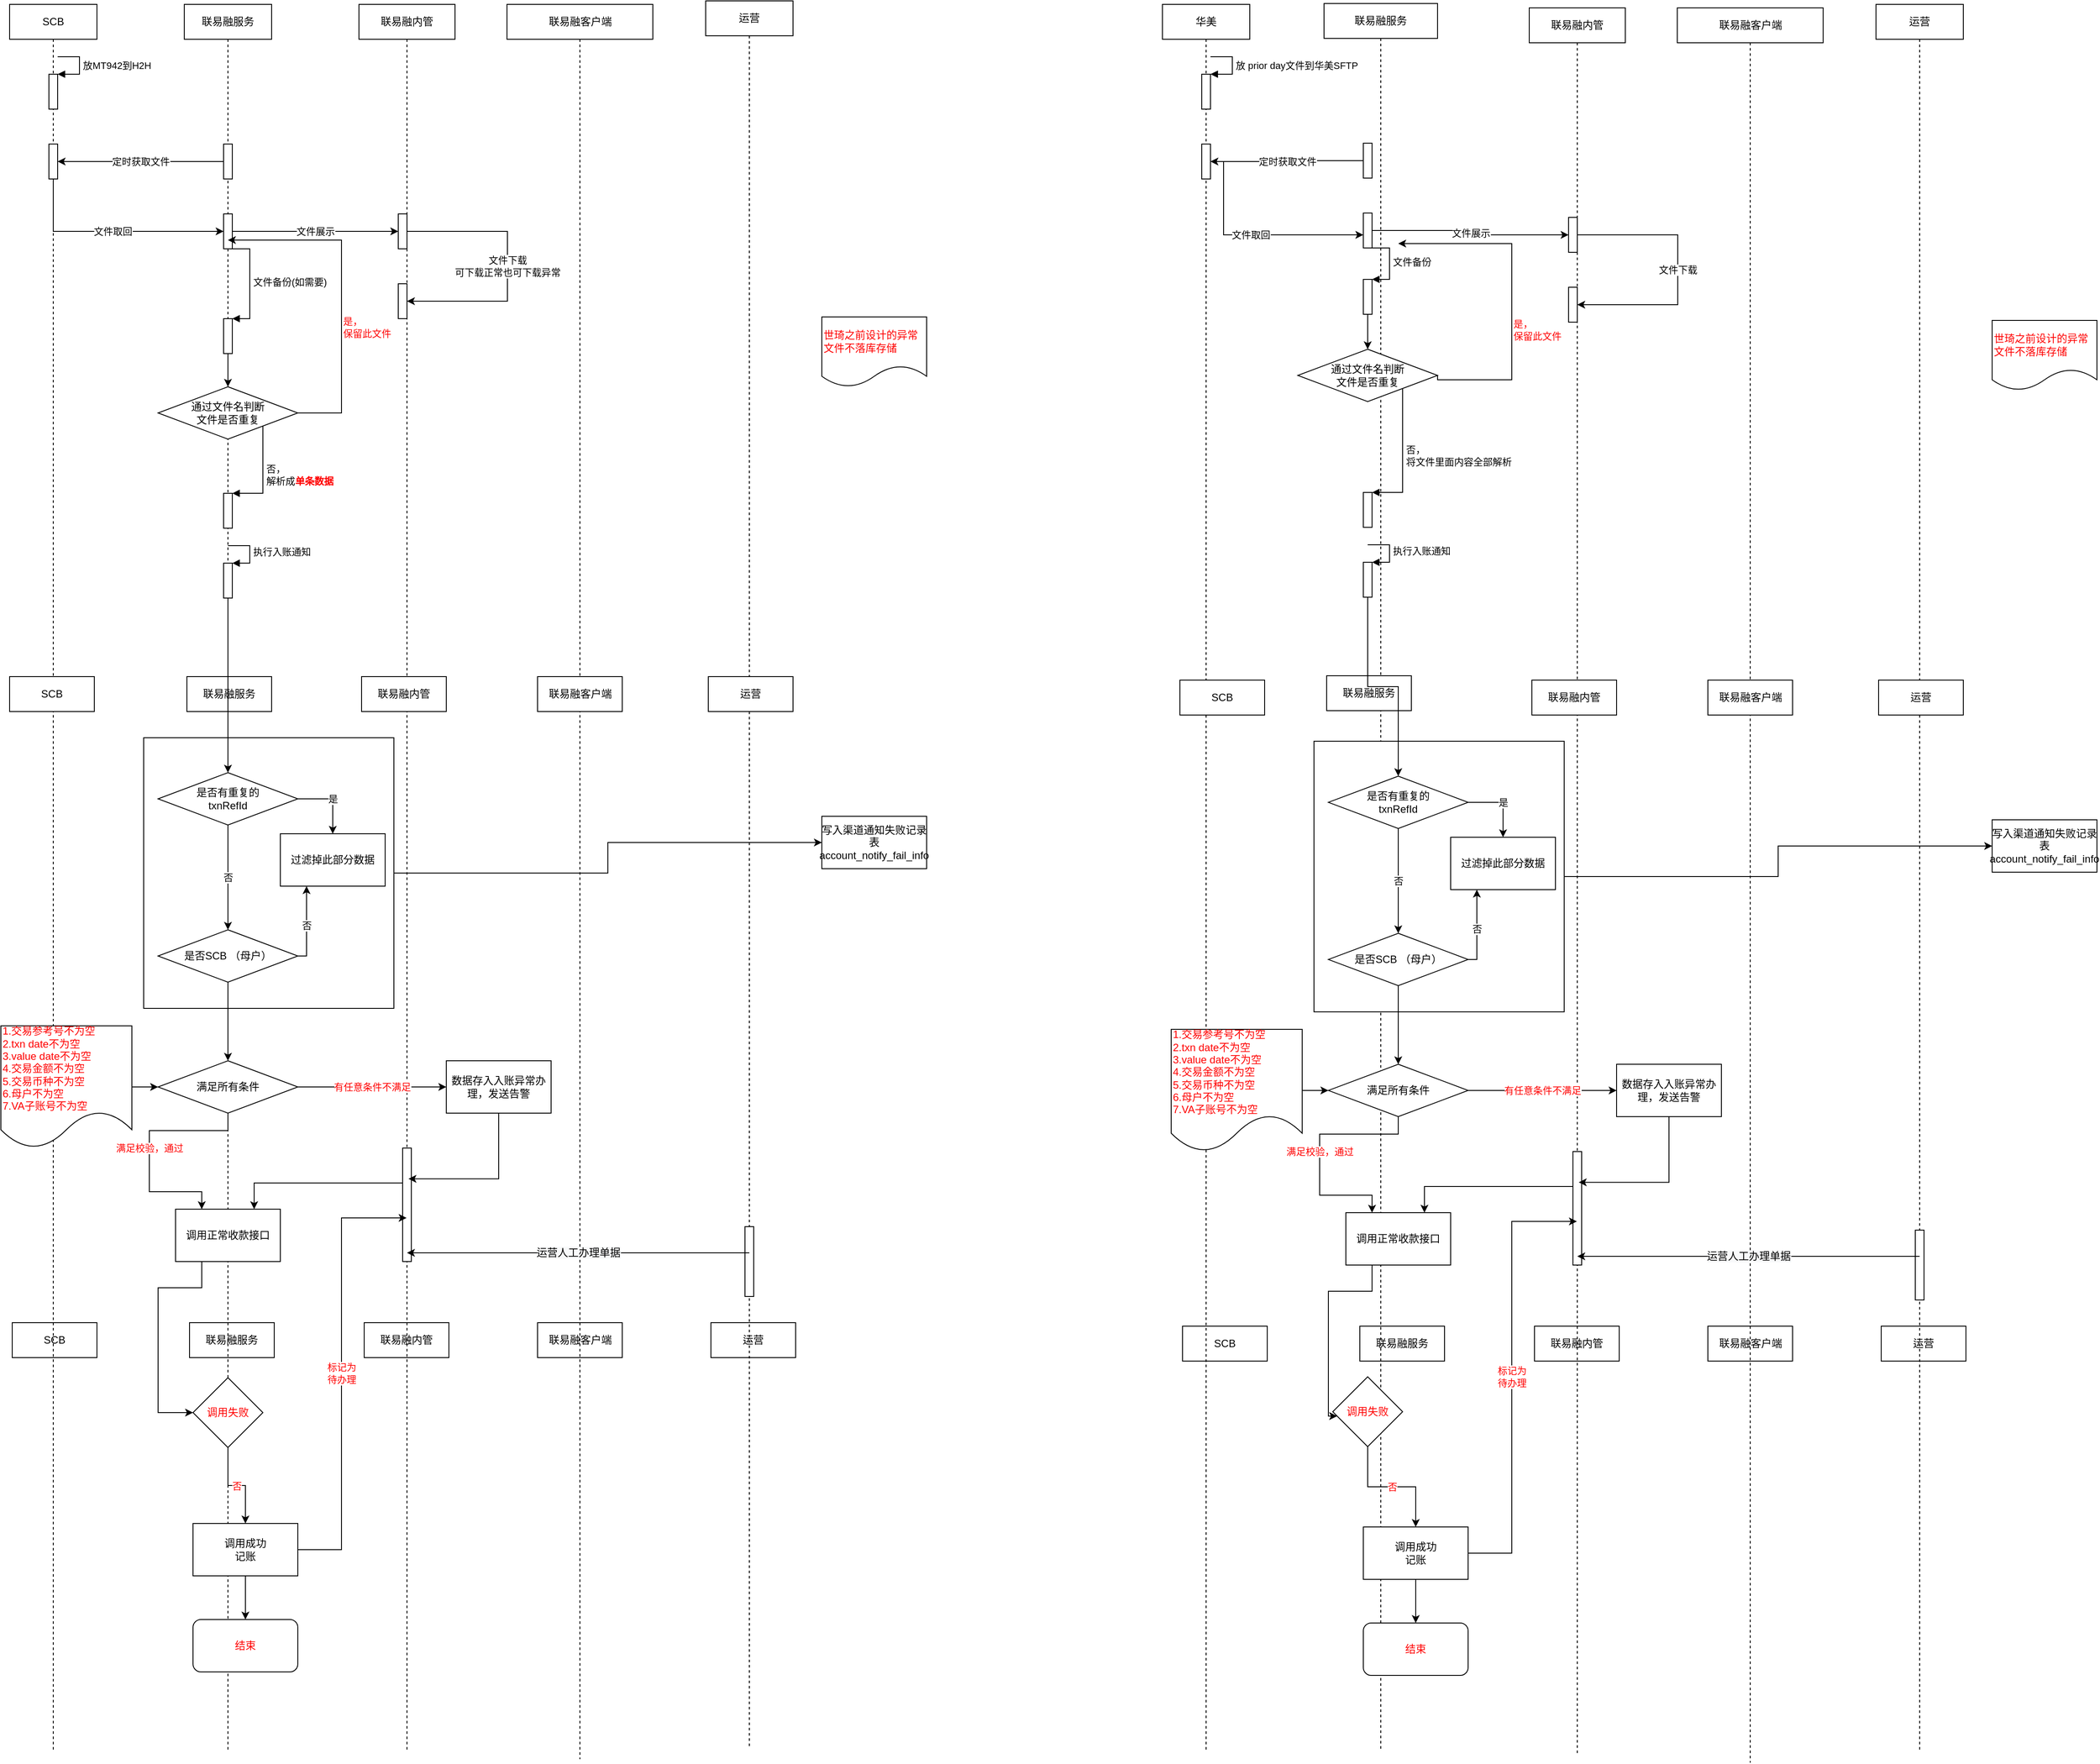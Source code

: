 <mxfile version="21.6.5" type="github">
  <diagram name="第 1 页" id="cnlhaJmNF9WSGoH__1HM">
    <mxGraphModel dx="920" dy="412" grid="1" gridSize="10" guides="1" tooltips="1" connect="1" arrows="1" fold="1" page="1" pageScale="1" pageWidth="827" pageHeight="1169" math="0" shadow="0">
      <root>
        <mxCell id="0" />
        <mxCell id="1" parent="0" />
        <mxCell id="y_fuz6T118yYJJkcoksZ-1" value="联易融服务" style="rounded=0;whiteSpace=wrap;html=1;fontColor=#000000;" parent="1" diagramCategory="general" diagramName="Rectangle" vertex="1">
          <mxGeometry x="236" y="1550" width="97" height="40" as="geometry" />
        </mxCell>
        <mxCell id="y_fuz6T118yYJJkcoksZ-2" value="联易融客户端" style="rounded=0;whiteSpace=wrap;html=1;fontColor=#000000;" parent="1" diagramCategory="general" diagramName="Rectangle" vertex="1">
          <mxGeometry x="634.5" y="1550" width="97" height="40" as="geometry" />
        </mxCell>
        <mxCell id="y_fuz6T118yYJJkcoksZ-3" value="SCB" style="rounded=0;whiteSpace=wrap;html=1;fontColor=#000000;" parent="1" diagramCategory="general" diagramName="Rectangle" vertex="1">
          <mxGeometry x="33" y="1550" width="97" height="40" as="geometry" />
        </mxCell>
        <mxCell id="y_fuz6T118yYJJkcoksZ-4" value="联易融内管" style="rounded=0;whiteSpace=wrap;html=1;fontColor=#000000;" parent="1" diagramCategory="general" diagramName="Rectangle" vertex="1">
          <mxGeometry x="436" y="1550" width="97" height="40" as="geometry" />
        </mxCell>
        <mxCell id="y_fuz6T118yYJJkcoksZ-5" value="运营" style="rounded=0;whiteSpace=wrap;html=1;fontColor=#000000;" parent="1" diagramCategory="general" diagramName="Rectangle" vertex="1">
          <mxGeometry x="833" y="1550" width="97" height="40" as="geometry" />
        </mxCell>
        <mxCell id="y_fuz6T118yYJJkcoksZ-6" value="SCB" style="shape=umlLifeline;perimeter=lifelinePerimeter;whiteSpace=wrap;html=1;container=1;collapsible=0;recursiveResize=0;outlineConnect=0;" parent="1" diagramCategory="uml" diagramName="Lifeline" vertex="1">
          <mxGeometry x="30" y="40" width="100" height="2000" as="geometry" />
        </mxCell>
        <mxCell id="y_fuz6T118yYJJkcoksZ-7" value="" style="html=1;points=[];perimeter=orthogonalPerimeter;" parent="y_fuz6T118yYJJkcoksZ-6" diagramCategory="uml" diagramName="SelfCall" vertex="1">
          <mxGeometry x="45" y="80" width="10" height="40" as="geometry" />
        </mxCell>
        <mxCell id="y_fuz6T118yYJJkcoksZ-8" value="放MT942到H2H" style="edgeStyle=orthogonalEdgeStyle;html=1;align=left;spacingLeft=2;endArrow=block;rounded=0;entryX=1;entryY=0;" parent="y_fuz6T118yYJJkcoksZ-6" target="y_fuz6T118yYJJkcoksZ-7" edge="1">
          <mxGeometry relative="1" as="geometry">
            <mxPoint x="55" y="60" as="sourcePoint" />
            <Array as="points">
              <mxPoint x="80" y="60" />
            </Array>
          </mxGeometry>
        </mxCell>
        <mxCell id="y_fuz6T118yYJJkcoksZ-9" value="" style="html=1;points=[];perimeter=orthogonalPerimeter;" parent="y_fuz6T118yYJJkcoksZ-6" diagramCategory="uml" diagramName="Activation" vertex="1">
          <mxGeometry x="45" y="160" width="10" height="40" as="geometry" />
        </mxCell>
        <mxCell id="y_fuz6T118yYJJkcoksZ-10" value="联易融服务" style="shape=umlLifeline;perimeter=lifelinePerimeter;whiteSpace=wrap;html=1;container=1;collapsible=0;recursiveResize=0;outlineConnect=0;" parent="1" diagramCategory="uml" diagramName="Lifeline" vertex="1">
          <mxGeometry x="230" y="40" width="100" height="2000" as="geometry" />
        </mxCell>
        <mxCell id="y_fuz6T118yYJJkcoksZ-11" value="" style="html=1;points=[];perimeter=orthogonalPerimeter;" parent="y_fuz6T118yYJJkcoksZ-10" diagramCategory="uml" diagramName="Activation" vertex="1">
          <mxGeometry x="45" y="160" width="10" height="40" as="geometry" />
        </mxCell>
        <mxCell id="y_fuz6T118yYJJkcoksZ-12" value="" style="html=1;points=[];perimeter=orthogonalPerimeter;" parent="y_fuz6T118yYJJkcoksZ-10" diagramCategory="uml" diagramName="Activation" vertex="1">
          <mxGeometry x="45" y="240" width="10" height="40" as="geometry" />
        </mxCell>
        <mxCell id="y_fuz6T118yYJJkcoksZ-13" value="" style="html=1;points=[];perimeter=orthogonalPerimeter;" parent="y_fuz6T118yYJJkcoksZ-10" diagramCategory="uml" diagramName="SelfCall" vertex="1">
          <mxGeometry x="45" y="360" width="10" height="40" as="geometry" />
        </mxCell>
        <mxCell id="y_fuz6T118yYJJkcoksZ-14" value="文件备份(如需要)" style="edgeStyle=orthogonalEdgeStyle;html=1;align=left;spacingLeft=2;endArrow=block;rounded=0;entryX=1;entryY=0;" parent="y_fuz6T118yYJJkcoksZ-10" target="y_fuz6T118yYJJkcoksZ-13" edge="1">
          <mxGeometry relative="1" as="geometry">
            <mxPoint x="50" y="280" as="sourcePoint" />
            <Array as="points">
              <mxPoint x="75" y="280" />
              <mxPoint x="75" y="360" />
            </Array>
          </mxGeometry>
        </mxCell>
        <mxCell id="y_fuz6T118yYJJkcoksZ-15" value="" style="html=1;points=[];perimeter=orthogonalPerimeter;" parent="y_fuz6T118yYJJkcoksZ-10" diagramCategory="uml" diagramName="SelfCall" vertex="1">
          <mxGeometry x="45" y="560.03" width="10" height="40" as="geometry" />
        </mxCell>
        <mxCell id="y_fuz6T118yYJJkcoksZ-16" value="" style="html=1;points=[];perimeter=orthogonalPerimeter;" parent="y_fuz6T118yYJJkcoksZ-10" diagramCategory="uml" diagramName="SelfCall" vertex="1">
          <mxGeometry x="45" y="640.03" width="10" height="40" as="geometry" />
        </mxCell>
        <mxCell id="y_fuz6T118yYJJkcoksZ-17" value="执行入账通知" style="edgeStyle=orthogonalEdgeStyle;html=1;align=left;spacingLeft=2;endArrow=block;rounded=0;entryX=1;entryY=0;" parent="y_fuz6T118yYJJkcoksZ-10" target="y_fuz6T118yYJJkcoksZ-16" edge="1">
          <mxGeometry relative="1" as="geometry">
            <mxPoint x="50" y="620.03" as="sourcePoint" />
            <Array as="points">
              <mxPoint x="75" y="620.03" />
            </Array>
          </mxGeometry>
        </mxCell>
        <mxCell id="y_fuz6T118yYJJkcoksZ-18" value="联易融服务" style="rounded=0;whiteSpace=wrap;html=1;fontColor=#000000;" parent="y_fuz6T118yYJJkcoksZ-10" diagramCategory="general" diagramName="Rectangle" vertex="1">
          <mxGeometry x="3" y="770" width="97" height="40" as="geometry" />
        </mxCell>
        <mxCell id="y_fuz6T118yYJJkcoksZ-19" value="调用失败" style="rhombus;whiteSpace=wrap;html=1;fontColor=#FF0000;" parent="y_fuz6T118yYJJkcoksZ-10" diagramCategory="general" diagramName="Diamond" vertex="1">
          <mxGeometry x="10" y="1573" width="80" height="80" as="geometry" />
        </mxCell>
        <mxCell id="y_fuz6T118yYJJkcoksZ-20" value="联易融内管" style="shape=umlLifeline;perimeter=lifelinePerimeter;whiteSpace=wrap;html=1;container=1;collapsible=0;recursiveResize=0;outlineConnect=0;" parent="1" diagramCategory="uml" diagramName="Lifeline" vertex="1">
          <mxGeometry x="430" y="40" width="110" height="2000" as="geometry" />
        </mxCell>
        <mxCell id="y_fuz6T118yYJJkcoksZ-21" value="" style="html=1;points=[];perimeter=orthogonalPerimeter;" parent="y_fuz6T118yYJJkcoksZ-20" diagramCategory="uml" diagramName="Activation" vertex="1">
          <mxGeometry x="45" y="240" width="10" height="40" as="geometry" />
        </mxCell>
        <mxCell id="y_fuz6T118yYJJkcoksZ-22" value="" style="html=1;points=[];perimeter=orthogonalPerimeter;" parent="y_fuz6T118yYJJkcoksZ-20" diagramCategory="uml" diagramName="Activation" vertex="1">
          <mxGeometry x="45" y="320" width="10" height="40" as="geometry" />
        </mxCell>
        <mxCell id="y_fuz6T118yYJJkcoksZ-23" value="" style="html=1;points=[];perimeter=orthogonalPerimeter;" parent="y_fuz6T118yYJJkcoksZ-20" diagramCategory="uml" diagramName="Activation" vertex="1">
          <mxGeometry x="50" y="1310" width="10" height="130" as="geometry" />
        </mxCell>
        <mxCell id="y_fuz6T118yYJJkcoksZ-24" value="联易融客户端" style="shape=umlLifeline;perimeter=lifelinePerimeter;whiteSpace=wrap;html=1;container=1;collapsible=0;recursiveResize=0;outlineConnect=0;" parent="1" diagramCategory="uml" diagramName="Lifeline" vertex="1">
          <mxGeometry x="599.5" y="40" width="167" height="2010" as="geometry" />
        </mxCell>
        <mxCell id="y_fuz6T118yYJJkcoksZ-25" value="联易融客户端" style="rounded=0;whiteSpace=wrap;html=1;fontColor=#000000;" parent="y_fuz6T118yYJJkcoksZ-24" diagramCategory="general" diagramName="Rectangle" vertex="1">
          <mxGeometry x="35" y="770" width="97" height="40" as="geometry" />
        </mxCell>
        <mxCell id="y_fuz6T118yYJJkcoksZ-26" value="运营" style="shape=umlLifeline;perimeter=lifelinePerimeter;whiteSpace=wrap;html=1;container=1;collapsible=0;recursiveResize=0;outlineConnect=0;" parent="1" diagramCategory="uml" diagramName="Lifeline" vertex="1">
          <mxGeometry x="827" y="36" width="100" height="2000" as="geometry" />
        </mxCell>
        <mxCell id="y_fuz6T118yYJJkcoksZ-27" value="" style="html=1;points=[];perimeter=orthogonalPerimeter;fontColor=#FF0000;" parent="y_fuz6T118yYJJkcoksZ-26" diagramCategory="uml" diagramName="Activation" vertex="1">
          <mxGeometry x="45" y="1404" width="10" height="80" as="geometry" />
        </mxCell>
        <mxCell id="y_fuz6T118yYJJkcoksZ-28" value="定时获取文件" style="edgeStyle=orthogonalEdgeStyle;rounded=0;orthogonalLoop=1;jettySize=auto;html=1;" parent="1" source="y_fuz6T118yYJJkcoksZ-11" target="y_fuz6T118yYJJkcoksZ-9" edge="1">
          <mxGeometry relative="1" as="geometry" />
        </mxCell>
        <mxCell id="y_fuz6T118yYJJkcoksZ-29" value="文件取回" style="edgeStyle=orthogonalEdgeStyle;rounded=0;orthogonalLoop=1;jettySize=auto;html=1;" parent="1" source="y_fuz6T118yYJJkcoksZ-9" target="y_fuz6T118yYJJkcoksZ-12" edge="1">
          <mxGeometry relative="1" as="geometry">
            <Array as="points">
              <mxPoint x="80" y="300" />
            </Array>
          </mxGeometry>
        </mxCell>
        <mxCell id="y_fuz6T118yYJJkcoksZ-30" value="文件展示" style="edgeStyle=orthogonalEdgeStyle;rounded=0;orthogonalLoop=1;jettySize=auto;html=1;" parent="1" source="y_fuz6T118yYJJkcoksZ-12" target="y_fuz6T118yYJJkcoksZ-21" edge="1">
          <mxGeometry relative="1" as="geometry" />
        </mxCell>
        <mxCell id="y_fuz6T118yYJJkcoksZ-31" value="文件下载&lt;br /&gt;可下载正常也可下载异常" style="edgeStyle=orthogonalEdgeStyle;rounded=0;orthogonalLoop=1;jettySize=auto;html=1;" parent="1" source="y_fuz6T118yYJJkcoksZ-20" target="y_fuz6T118yYJJkcoksZ-20" edge="1">
          <mxGeometry relative="1" as="geometry">
            <Array as="points">
              <mxPoint x="600" y="300" />
              <mxPoint x="600" y="380" />
            </Array>
          </mxGeometry>
        </mxCell>
        <mxCell id="y_fuz6T118yYJJkcoksZ-32" value="是，&lt;br&gt;保留此文件" style="edgeStyle=orthogonalEdgeStyle;rounded=0;orthogonalLoop=1;jettySize=auto;html=1;exitX=1;exitY=0.5;exitDx=0;exitDy=0;align=left;fontColor=#FF0000;" parent="1" source="y_fuz6T118yYJJkcoksZ-33" edge="1">
          <mxGeometry x="-0.217" relative="1" as="geometry">
            <mxPoint x="280" y="310" as="targetPoint" />
            <Array as="points">
              <mxPoint x="410" y="508" />
              <mxPoint x="410" y="310" />
            </Array>
            <mxPoint as="offset" />
          </mxGeometry>
        </mxCell>
        <mxCell id="y_fuz6T118yYJJkcoksZ-33" value="通过文件名判断&lt;br /&gt;文件是否重复" style="rhombus;whiteSpace=wrap;html=1;" parent="1" diagramCategory="general" diagramName="Diamond" vertex="1">
          <mxGeometry x="200" y="478" width="160" height="60" as="geometry" />
        </mxCell>
        <mxCell id="y_fuz6T118yYJJkcoksZ-34" value="" style="edgeStyle=orthogonalEdgeStyle;rounded=0;orthogonalLoop=1;jettySize=auto;html=1;" parent="1" source="y_fuz6T118yYJJkcoksZ-13" target="y_fuz6T118yYJJkcoksZ-33" edge="1">
          <mxGeometry relative="1" as="geometry" />
        </mxCell>
        <mxCell id="y_fuz6T118yYJJkcoksZ-35" value="否，&lt;br /&gt;解析成&lt;b&gt;&lt;font color=&quot;#ff0000&quot;&gt;单条数据&lt;/font&gt;&lt;/b&gt;" style="edgeStyle=orthogonalEdgeStyle;html=1;align=left;spacingLeft=2;endArrow=block;rounded=0;entryX=1;entryY=0;exitX=1;exitY=1;exitDx=0;exitDy=0;" parent="1" source="y_fuz6T118yYJJkcoksZ-33" target="y_fuz6T118yYJJkcoksZ-15" edge="1">
          <mxGeometry relative="1" as="geometry">
            <mxPoint x="280" y="580.03" as="sourcePoint" />
            <Array as="points">
              <mxPoint x="320" y="600" />
            </Array>
          </mxGeometry>
        </mxCell>
        <mxCell id="y_fuz6T118yYJJkcoksZ-36" value="SCB" style="rounded=0;whiteSpace=wrap;html=1;fontColor=#000000;" parent="1" diagramCategory="general" diagramName="Rectangle" vertex="1">
          <mxGeometry x="30" y="810" width="97" height="40" as="geometry" />
        </mxCell>
        <mxCell id="y_fuz6T118yYJJkcoksZ-37" value="联易融内管" style="rounded=0;whiteSpace=wrap;html=1;fontColor=#000000;" parent="1" diagramCategory="general" diagramName="Rectangle" vertex="1">
          <mxGeometry x="433" y="810" width="97" height="40" as="geometry" />
        </mxCell>
        <mxCell id="y_fuz6T118yYJJkcoksZ-38" value="运营" style="rounded=0;whiteSpace=wrap;html=1;fontColor=#000000;" parent="1" diagramCategory="general" diagramName="Rectangle" vertex="1">
          <mxGeometry x="830" y="810" width="97" height="40" as="geometry" />
        </mxCell>
        <mxCell id="y_fuz6T118yYJJkcoksZ-39" value="世琦之前设计的异常文件不落库存储" style="shape=document;whiteSpace=wrap;html=1;boundedLbl=1;fontColor=#FF0000;align=left;" parent="1" diagramCategory="general" diagramName="Document" vertex="1">
          <mxGeometry x="960" y="398" width="120" height="80" as="geometry" />
        </mxCell>
        <mxCell id="y_fuz6T118yYJJkcoksZ-40" style="edgeStyle=orthogonalEdgeStyle;rounded=0;orthogonalLoop=1;jettySize=auto;html=1;exitX=1;exitY=0.5;exitDx=0;exitDy=0;entryX=0;entryY=0.5;entryDx=0;entryDy=0;" parent="1" source="y_fuz6T118yYJJkcoksZ-41" target="y_fuz6T118yYJJkcoksZ-50" edge="1">
          <mxGeometry relative="1" as="geometry" />
        </mxCell>
        <mxCell id="y_fuz6T118yYJJkcoksZ-41" value="" style="rounded=0;whiteSpace=wrap;html=1;" parent="1" diagramCategory="general" diagramName="Rectangle" vertex="1">
          <mxGeometry x="183.5" y="880" width="286.5" height="310" as="geometry" />
        </mxCell>
        <mxCell id="y_fuz6T118yYJJkcoksZ-42" value="是" style="edgeStyle=orthogonalEdgeStyle;rounded=0;orthogonalLoop=1;jettySize=auto;html=1;exitX=1;exitY=0.5;exitDx=0;exitDy=0;" parent="1" source="y_fuz6T118yYJJkcoksZ-44" target="y_fuz6T118yYJJkcoksZ-45" edge="1">
          <mxGeometry relative="1" as="geometry">
            <mxPoint x="395" y="1040" as="targetPoint" />
          </mxGeometry>
        </mxCell>
        <mxCell id="y_fuz6T118yYJJkcoksZ-43" value="否" style="edgeStyle=orthogonalEdgeStyle;rounded=0;orthogonalLoop=1;jettySize=auto;html=1;exitX=0.5;exitY=1;exitDx=0;exitDy=0;" parent="1" source="y_fuz6T118yYJJkcoksZ-44" target="y_fuz6T118yYJJkcoksZ-49" edge="1">
          <mxGeometry relative="1" as="geometry" />
        </mxCell>
        <mxCell id="y_fuz6T118yYJJkcoksZ-44" value="是否有重复的&lt;br /&gt;txnRefId" style="rhombus;whiteSpace=wrap;html=1;" parent="1" diagramCategory="general" diagramName="Diamond" vertex="1">
          <mxGeometry x="200" y="920" width="160" height="60" as="geometry" />
        </mxCell>
        <mxCell id="y_fuz6T118yYJJkcoksZ-45" value="过滤掉此部分数据" style="rounded=0;whiteSpace=wrap;html=1;" parent="1" diagramCategory="general" diagramName="Rectangle" vertex="1">
          <mxGeometry x="340" y="990" width="120" height="60" as="geometry" />
        </mxCell>
        <mxCell id="y_fuz6T118yYJJkcoksZ-46" value="" style="edgeStyle=orthogonalEdgeStyle;rounded=0;orthogonalLoop=1;jettySize=auto;html=1;" parent="1" source="y_fuz6T118yYJJkcoksZ-16" target="y_fuz6T118yYJJkcoksZ-44" edge="1">
          <mxGeometry relative="1" as="geometry">
            <mxPoint x="280" y="800.03" as="targetPoint" />
          </mxGeometry>
        </mxCell>
        <mxCell id="y_fuz6T118yYJJkcoksZ-47" value="否" style="edgeStyle=orthogonalEdgeStyle;rounded=0;orthogonalLoop=1;jettySize=auto;html=1;exitX=1;exitY=0.5;exitDx=0;exitDy=0;entryX=0.25;entryY=1;entryDx=0;entryDy=0;" parent="1" source="y_fuz6T118yYJJkcoksZ-49" target="y_fuz6T118yYJJkcoksZ-45" edge="1">
          <mxGeometry relative="1" as="geometry">
            <Array as="points">
              <mxPoint x="370" y="1130" />
            </Array>
          </mxGeometry>
        </mxCell>
        <mxCell id="y_fuz6T118yYJJkcoksZ-48" style="edgeStyle=orthogonalEdgeStyle;rounded=0;orthogonalLoop=1;jettySize=auto;html=1;exitX=0.5;exitY=1;exitDx=0;exitDy=0;entryX=0.5;entryY=0;entryDx=0;entryDy=0;" parent="1" source="y_fuz6T118yYJJkcoksZ-49" target="y_fuz6T118yYJJkcoksZ-53" edge="1">
          <mxGeometry relative="1" as="geometry" />
        </mxCell>
        <mxCell id="y_fuz6T118yYJJkcoksZ-49" value="是否SCB （母户）" style="rhombus;whiteSpace=wrap;html=1;" parent="1" diagramCategory="general" diagramName="Diamond" vertex="1">
          <mxGeometry x="200" y="1100" width="160" height="60" as="geometry" />
        </mxCell>
        <mxCell id="y_fuz6T118yYJJkcoksZ-50" value="&lt;span style&gt;写入渠道通知失败记录表account_notify_fail_info&lt;/span&gt;" style="rounded=0;whiteSpace=wrap;html=1;" parent="1" diagramCategory="general" diagramName="Rectangle" vertex="1">
          <mxGeometry x="960" y="970" width="120" height="60" as="geometry" />
        </mxCell>
        <mxCell id="y_fuz6T118yYJJkcoksZ-51" value="满足校验，通过" style="edgeStyle=orthogonalEdgeStyle;rounded=0;orthogonalLoop=1;jettySize=auto;html=1;exitX=0.5;exitY=1;exitDx=0;exitDy=0;entryX=0.25;entryY=0;entryDx=0;entryDy=0;fontColor=#FF0000;" parent="1" source="y_fuz6T118yYJJkcoksZ-53" target="y_fuz6T118yYJJkcoksZ-59" edge="1">
          <mxGeometry relative="1" as="geometry">
            <Array as="points">
              <mxPoint x="280" y="1330" />
              <mxPoint x="190" y="1330" />
              <mxPoint x="190" y="1400" />
              <mxPoint x="250" y="1400" />
            </Array>
          </mxGeometry>
        </mxCell>
        <mxCell id="y_fuz6T118yYJJkcoksZ-52" value="有任意条件不满足" style="edgeStyle=orthogonalEdgeStyle;rounded=0;orthogonalLoop=1;jettySize=auto;html=1;exitX=1;exitY=0.5;exitDx=0;exitDy=0;entryX=0;entryY=0.5;entryDx=0;entryDy=0;fontColor=#FF0000;" parent="1" source="y_fuz6T118yYJJkcoksZ-53" target="y_fuz6T118yYJJkcoksZ-57" edge="1">
          <mxGeometry relative="1" as="geometry">
            <Array as="points">
              <mxPoint x="520" y="1280" />
              <mxPoint x="520" y="1280" />
            </Array>
          </mxGeometry>
        </mxCell>
        <mxCell id="y_fuz6T118yYJJkcoksZ-53" value="满足所有条件" style="rhombus;whiteSpace=wrap;html=1;" parent="1" diagramCategory="general" diagramName="Diamond" vertex="1">
          <mxGeometry x="200" y="1250" width="160" height="60" as="geometry" />
        </mxCell>
        <mxCell id="y_fuz6T118yYJJkcoksZ-54" value="" style="edgeStyle=orthogonalEdgeStyle;rounded=0;orthogonalLoop=1;jettySize=auto;html=1;" parent="1" source="y_fuz6T118yYJJkcoksZ-55" target="y_fuz6T118yYJJkcoksZ-53" edge="1">
          <mxGeometry relative="1" as="geometry" />
        </mxCell>
        <mxCell id="y_fuz6T118yYJJkcoksZ-55" value="1.交易参考号不为空&lt;br /&gt;2.txn date不为空&lt;br /&gt;3.value date不为空&lt;br /&gt;4.&lt;span style&gt;交易金额不为空&lt;br /&gt;&lt;/span&gt;5.交易币种不为空&lt;br /&gt;6.母户不为空&lt;br /&gt;7.VA子账号不为空" style="shape=document;whiteSpace=wrap;html=1;boundedLbl=1;fontColor=#FF0000;align=left;" parent="1" diagramCategory="general" diagramName="Document" vertex="1">
          <mxGeometry x="20" y="1210" width="150" height="140" as="geometry" />
        </mxCell>
        <mxCell id="y_fuz6T118yYJJkcoksZ-56" style="edgeStyle=orthogonalEdgeStyle;rounded=0;orthogonalLoop=1;jettySize=auto;html=1;exitX=0.5;exitY=1;exitDx=0;exitDy=0;fontColor=#FF0000;entryX=0.671;entryY=0.271;entryDx=0;entryDy=0;entryPerimeter=0;" parent="1" source="y_fuz6T118yYJJkcoksZ-57" target="y_fuz6T118yYJJkcoksZ-23" edge="1">
          <mxGeometry relative="1" as="geometry">
            <Array as="points">
              <mxPoint x="590" y="1385" />
            </Array>
          </mxGeometry>
        </mxCell>
        <mxCell id="y_fuz6T118yYJJkcoksZ-57" value="数据存入入账异常办理，发送告警" style="rounded=0;whiteSpace=wrap;html=1;" parent="1" diagramCategory="general" diagramName="Rectangle" vertex="1">
          <mxGeometry x="530" y="1250" width="120" height="60" as="geometry" />
        </mxCell>
        <mxCell id="y_fuz6T118yYJJkcoksZ-58" style="edgeStyle=orthogonalEdgeStyle;rounded=0;orthogonalLoop=1;jettySize=auto;html=1;exitX=0.25;exitY=1;exitDx=0;exitDy=0;fontColor=#FF0000;" parent="1" source="y_fuz6T118yYJJkcoksZ-59" target="y_fuz6T118yYJJkcoksZ-19" edge="1">
          <mxGeometry relative="1" as="geometry">
            <mxPoint x="280" y="1573.0" as="sourcePoint" />
            <Array as="points">
              <mxPoint x="250" y="1510" />
              <mxPoint x="200" y="1510" />
              <mxPoint x="200" y="1653" />
            </Array>
          </mxGeometry>
        </mxCell>
        <mxCell id="y_fuz6T118yYJJkcoksZ-59" value="调用正常收款接口" style="rounded=0;whiteSpace=wrap;html=1;" parent="1" diagramCategory="general" diagramName="Rectangle" vertex="1">
          <mxGeometry x="220" y="1420" width="120" height="60" as="geometry" />
        </mxCell>
        <mxCell id="y_fuz6T118yYJJkcoksZ-60" value="结束" style="rounded=1;whiteSpace=wrap;html=1;fontColor=#FF0000;" parent="1" diagramCategory="general" diagramName="RoundedRectangle" vertex="1">
          <mxGeometry x="240" y="1890" width="120" height="60" as="geometry" />
        </mxCell>
        <mxCell id="y_fuz6T118yYJJkcoksZ-61" style="edgeStyle=orthogonalEdgeStyle;rounded=0;orthogonalLoop=1;jettySize=auto;html=1;exitX=0.5;exitY=1;exitDx=0;exitDy=0;entryX=0.5;entryY=0;entryDx=0;entryDy=0;fontColor=#FF0000;" parent="1" source="y_fuz6T118yYJJkcoksZ-62" target="y_fuz6T118yYJJkcoksZ-60" edge="1">
          <mxGeometry relative="1" as="geometry" />
        </mxCell>
        <mxCell id="y_fuz6T118yYJJkcoksZ-62" value="调用成功&lt;br /&gt;记账" style="rounded=0;whiteSpace=wrap;html=1;" parent="1" diagramCategory="general" diagramName="Rectangle" vertex="1">
          <mxGeometry x="240" y="1780" width="120" height="60" as="geometry" />
        </mxCell>
        <mxCell id="y_fuz6T118yYJJkcoksZ-63" value="否" style="edgeStyle=orthogonalEdgeStyle;rounded=0;orthogonalLoop=1;jettySize=auto;html=1;fontColor=#FF0000;" parent="1" source="y_fuz6T118yYJJkcoksZ-19" target="y_fuz6T118yYJJkcoksZ-62" edge="1">
          <mxGeometry relative="1" as="geometry" />
        </mxCell>
        <mxCell id="y_fuz6T118yYJJkcoksZ-64" value="&lt;span style=&quot;color: rgb(0, 0, 0); font-family: Helvetica; font-size: 12px; font-style: normal; font-variant-ligatures: no-common-ligatures; font-variant-caps: normal; font-weight: 400; letter-spacing: normal; orphans: 2; text-align: center; text-indent: 0px; text-transform: none; widows: 2; word-spacing: 0px; -webkit-text-stroke-width: 0px; background-color: rgb(248, 249, 250); text-decoration-thickness: initial; text-decoration-style: initial; text-decoration-color: initial; float: none; display: inline !important;&quot;&gt;运营人工办理单据&lt;/span&gt;" style="edgeStyle=orthogonalEdgeStyle;rounded=0;orthogonalLoop=1;jettySize=auto;html=1;fontColor=#FF0000;" parent="1" target="y_fuz6T118yYJJkcoksZ-20" edge="1">
          <mxGeometry relative="1" as="geometry">
            <mxPoint x="792" y="1400" as="targetPoint" />
            <Array as="points">
              <mxPoint x="877" y="1470" />
            </Array>
            <mxPoint x="877" y="1470" as="sourcePoint" />
          </mxGeometry>
        </mxCell>
        <mxCell id="y_fuz6T118yYJJkcoksZ-65" value="" style="edgeStyle=orthogonalEdgeStyle;rounded=0;orthogonalLoop=1;jettySize=auto;html=1;fontColor=#FF0000;entryX=0.75;entryY=0;entryDx=0;entryDy=0;" parent="1" source="y_fuz6T118yYJJkcoksZ-23" target="y_fuz6T118yYJJkcoksZ-59" edge="1">
          <mxGeometry relative="1" as="geometry">
            <Array as="points">
              <mxPoint x="310" y="1390" />
            </Array>
          </mxGeometry>
        </mxCell>
        <mxCell id="y_fuz6T118yYJJkcoksZ-66" value="标记为&lt;br /&gt;待办理" style="edgeStyle=orthogonalEdgeStyle;rounded=0;orthogonalLoop=1;jettySize=auto;html=1;exitX=1;exitY=0.5;exitDx=0;exitDy=0;fontColor=#FF0000;" parent="1" source="y_fuz6T118yYJJkcoksZ-62" target="y_fuz6T118yYJJkcoksZ-20" edge="1">
          <mxGeometry relative="1" as="geometry">
            <mxPoint x="320" y="1800" as="sourcePoint" />
            <mxPoint x="422.55" y="1490" as="targetPoint" />
            <Array as="points">
              <mxPoint x="410" y="1810" />
              <mxPoint x="410" y="1430" />
            </Array>
          </mxGeometry>
        </mxCell>
        <mxCell id="y_fuz6T118yYJJkcoksZ-67" value="联易融服务" style="rounded=0;whiteSpace=wrap;html=1;fontColor=#000000;" parent="1" diagramCategory="general" diagramName="Rectangle" vertex="1">
          <mxGeometry x="1576" y="1554" width="97" height="40" as="geometry" />
        </mxCell>
        <mxCell id="y_fuz6T118yYJJkcoksZ-68" value="联易融客户端" style="rounded=0;whiteSpace=wrap;html=1;fontColor=#000000;" parent="1" diagramCategory="general" diagramName="Rectangle" vertex="1">
          <mxGeometry x="1974.5" y="1554" width="97" height="40" as="geometry" />
        </mxCell>
        <mxCell id="y_fuz6T118yYJJkcoksZ-69" value="SCB" style="rounded=0;whiteSpace=wrap;html=1;fontColor=#000000;" parent="1" diagramCategory="general" diagramName="Rectangle" vertex="1">
          <mxGeometry x="1373" y="1554" width="97" height="40" as="geometry" />
        </mxCell>
        <mxCell id="y_fuz6T118yYJJkcoksZ-70" value="联易融内管" style="rounded=0;whiteSpace=wrap;html=1;fontColor=#000000;" parent="1" diagramCategory="general" diagramName="Rectangle" vertex="1">
          <mxGeometry x="1776" y="1554" width="97" height="40" as="geometry" />
        </mxCell>
        <mxCell id="y_fuz6T118yYJJkcoksZ-71" value="运营" style="rounded=0;whiteSpace=wrap;html=1;fontColor=#000000;" parent="1" diagramCategory="general" diagramName="Rectangle" vertex="1">
          <mxGeometry x="2173" y="1554" width="97" height="40" as="geometry" />
        </mxCell>
        <mxCell id="y_fuz6T118yYJJkcoksZ-72" value="华美" style="shape=umlLifeline;perimeter=lifelinePerimeter;whiteSpace=wrap;html=1;container=1;collapsible=0;recursiveResize=0;outlineConnect=0;" parent="1" diagramCategory="uml" diagramName="Lifeline" vertex="1">
          <mxGeometry x="1350" y="40" width="100" height="2000" as="geometry" />
        </mxCell>
        <mxCell id="y_fuz6T118yYJJkcoksZ-73" value="" style="html=1;points=[];perimeter=orthogonalPerimeter;" parent="y_fuz6T118yYJJkcoksZ-72" diagramCategory="uml" diagramName="SelfCall" vertex="1">
          <mxGeometry x="45" y="80" width="10" height="40" as="geometry" />
        </mxCell>
        <mxCell id="y_fuz6T118yYJJkcoksZ-74" value="放 prior day文件到华美SFTP" style="edgeStyle=orthogonalEdgeStyle;html=1;align=left;spacingLeft=2;endArrow=block;rounded=0;entryX=1;entryY=0;" parent="y_fuz6T118yYJJkcoksZ-72" target="y_fuz6T118yYJJkcoksZ-73" edge="1">
          <mxGeometry relative="1" as="geometry">
            <mxPoint x="55" y="60" as="sourcePoint" />
            <Array as="points">
              <mxPoint x="80" y="60" />
            </Array>
            <mxPoint as="offset" />
          </mxGeometry>
        </mxCell>
        <mxCell id="y_fuz6T118yYJJkcoksZ-75" value="" style="html=1;points=[];perimeter=orthogonalPerimeter;" parent="y_fuz6T118yYJJkcoksZ-72" diagramCategory="uml" diagramName="Activation" vertex="1">
          <mxGeometry x="45" y="160" width="10" height="40" as="geometry" />
        </mxCell>
        <mxCell id="y_fuz6T118yYJJkcoksZ-76" value="联易融服务" style="shape=umlLifeline;perimeter=lifelinePerimeter;whiteSpace=wrap;html=1;container=1;collapsible=0;recursiveResize=0;outlineConnect=0;" parent="1" diagramCategory="uml" diagramName="Lifeline" vertex="1">
          <mxGeometry x="1535" y="39" width="130" height="2000" as="geometry" />
        </mxCell>
        <mxCell id="y_fuz6T118yYJJkcoksZ-77" value="" style="html=1;points=[];perimeter=orthogonalPerimeter;" parent="y_fuz6T118yYJJkcoksZ-76" diagramCategory="uml" diagramName="Activation" vertex="1">
          <mxGeometry x="45" y="160" width="10" height="40" as="geometry" />
        </mxCell>
        <mxCell id="y_fuz6T118yYJJkcoksZ-78" value="" style="html=1;points=[];perimeter=orthogonalPerimeter;" parent="y_fuz6T118yYJJkcoksZ-76" diagramCategory="uml" diagramName="Activation" vertex="1">
          <mxGeometry x="45" y="240" width="10" height="40" as="geometry" />
        </mxCell>
        <mxCell id="y_fuz6T118yYJJkcoksZ-79" value="" style="html=1;points=[];perimeter=orthogonalPerimeter;" parent="y_fuz6T118yYJJkcoksZ-76" diagramCategory="uml" diagramName="SelfCall" vertex="1">
          <mxGeometry x="45" y="316" width="10" height="40" as="geometry" />
        </mxCell>
        <mxCell id="y_fuz6T118yYJJkcoksZ-80" value="文件备份" style="edgeStyle=orthogonalEdgeStyle;html=1;align=left;spacingLeft=2;endArrow=block;rounded=0;entryX=1;entryY=0;" parent="y_fuz6T118yYJJkcoksZ-76" target="y_fuz6T118yYJJkcoksZ-79" edge="1">
          <mxGeometry relative="1" as="geometry">
            <mxPoint x="50" y="280" as="sourcePoint" />
            <Array as="points">
              <mxPoint x="75" y="280" />
              <mxPoint x="75" y="316" />
            </Array>
          </mxGeometry>
        </mxCell>
        <mxCell id="y_fuz6T118yYJJkcoksZ-81" value="" style="html=1;points=[];perimeter=orthogonalPerimeter;" parent="y_fuz6T118yYJJkcoksZ-76" diagramCategory="uml" diagramName="SelfCall" vertex="1">
          <mxGeometry x="45" y="560.03" width="10" height="40" as="geometry" />
        </mxCell>
        <mxCell id="y_fuz6T118yYJJkcoksZ-82" value="" style="html=1;points=[];perimeter=orthogonalPerimeter;" parent="y_fuz6T118yYJJkcoksZ-76" diagramCategory="uml" diagramName="SelfCall" vertex="1">
          <mxGeometry x="45" y="640.03" width="10" height="40" as="geometry" />
        </mxCell>
        <mxCell id="y_fuz6T118yYJJkcoksZ-83" value="执行入账通知" style="edgeStyle=orthogonalEdgeStyle;html=1;align=left;spacingLeft=2;endArrow=block;rounded=0;entryX=1;entryY=0;" parent="y_fuz6T118yYJJkcoksZ-76" target="y_fuz6T118yYJJkcoksZ-82" edge="1">
          <mxGeometry relative="1" as="geometry">
            <mxPoint x="50" y="620.03" as="sourcePoint" />
            <Array as="points">
              <mxPoint x="75" y="620.03" />
            </Array>
          </mxGeometry>
        </mxCell>
        <mxCell id="y_fuz6T118yYJJkcoksZ-84" value="联易融服务" style="rounded=0;whiteSpace=wrap;html=1;fontColor=#000000;" parent="y_fuz6T118yYJJkcoksZ-76" diagramCategory="general" diagramName="Rectangle" vertex="1">
          <mxGeometry x="3" y="770" width="97" height="40" as="geometry" />
        </mxCell>
        <mxCell id="y_fuz6T118yYJJkcoksZ-85" value="调用失败" style="rhombus;whiteSpace=wrap;html=1;fontColor=#FF0000;" parent="y_fuz6T118yYJJkcoksZ-76" diagramCategory="general" diagramName="Diamond" vertex="1">
          <mxGeometry x="10" y="1573" width="80" height="80" as="geometry" />
        </mxCell>
        <mxCell id="y_fuz6T118yYJJkcoksZ-99" value="通过文件名判断&lt;br /&gt;文件是否重复" style="rhombus;whiteSpace=wrap;html=1;" parent="y_fuz6T118yYJJkcoksZ-76" diagramCategory="general" diagramName="Diamond" vertex="1">
          <mxGeometry x="-30" y="396" width="160" height="60" as="geometry" />
        </mxCell>
        <mxCell id="y_fuz6T118yYJJkcoksZ-100" value="" style="edgeStyle=orthogonalEdgeStyle;rounded=0;orthogonalLoop=1;jettySize=auto;html=1;" parent="y_fuz6T118yYJJkcoksZ-76" source="y_fuz6T118yYJJkcoksZ-79" target="y_fuz6T118yYJJkcoksZ-99" edge="1">
          <mxGeometry relative="1" as="geometry" />
        </mxCell>
        <mxCell id="y_fuz6T118yYJJkcoksZ-101" value="否，&lt;br&gt;将文件里面内容全部解析" style="edgeStyle=orthogonalEdgeStyle;html=1;align=left;spacingLeft=2;endArrow=block;rounded=0;entryX=1;entryY=0;exitX=1;exitY=1;exitDx=0;exitDy=0;" parent="y_fuz6T118yYJJkcoksZ-76" source="y_fuz6T118yYJJkcoksZ-99" target="y_fuz6T118yYJJkcoksZ-81" edge="1">
          <mxGeometry relative="1" as="geometry">
            <mxPoint x="50" y="540.03" as="sourcePoint" />
            <Array as="points">
              <mxPoint x="90" y="560" />
            </Array>
          </mxGeometry>
        </mxCell>
        <mxCell id="y_fuz6T118yYJJkcoksZ-86" value="联易融内管" style="shape=umlLifeline;perimeter=lifelinePerimeter;whiteSpace=wrap;html=1;container=1;collapsible=0;recursiveResize=0;outlineConnect=0;" parent="1" diagramCategory="uml" diagramName="Lifeline" vertex="1">
          <mxGeometry x="1770" y="44" width="110" height="2000" as="geometry" />
        </mxCell>
        <mxCell id="y_fuz6T118yYJJkcoksZ-87" value="" style="html=1;points=[];perimeter=orthogonalPerimeter;" parent="y_fuz6T118yYJJkcoksZ-86" diagramCategory="uml" diagramName="Activation" vertex="1">
          <mxGeometry x="45" y="240" width="10" height="40" as="geometry" />
        </mxCell>
        <mxCell id="y_fuz6T118yYJJkcoksZ-88" value="" style="html=1;points=[];perimeter=orthogonalPerimeter;" parent="y_fuz6T118yYJJkcoksZ-86" diagramCategory="uml" diagramName="Activation" vertex="1">
          <mxGeometry x="45" y="320" width="10" height="40" as="geometry" />
        </mxCell>
        <mxCell id="y_fuz6T118yYJJkcoksZ-89" value="" style="html=1;points=[];perimeter=orthogonalPerimeter;" parent="y_fuz6T118yYJJkcoksZ-86" diagramCategory="uml" diagramName="Activation" vertex="1">
          <mxGeometry x="50" y="1310" width="10" height="130" as="geometry" />
        </mxCell>
        <mxCell id="y_fuz6T118yYJJkcoksZ-90" value="联易融客户端" style="shape=umlLifeline;perimeter=lifelinePerimeter;whiteSpace=wrap;html=1;container=1;collapsible=0;recursiveResize=0;outlineConnect=0;" parent="1" diagramCategory="uml" diagramName="Lifeline" vertex="1">
          <mxGeometry x="1939.5" y="44" width="167" height="2010" as="geometry" />
        </mxCell>
        <mxCell id="y_fuz6T118yYJJkcoksZ-91" value="联易融客户端" style="rounded=0;whiteSpace=wrap;html=1;fontColor=#000000;" parent="y_fuz6T118yYJJkcoksZ-90" diagramCategory="general" diagramName="Rectangle" vertex="1">
          <mxGeometry x="35" y="770" width="97" height="40" as="geometry" />
        </mxCell>
        <mxCell id="y_fuz6T118yYJJkcoksZ-92" value="运营" style="shape=umlLifeline;perimeter=lifelinePerimeter;whiteSpace=wrap;html=1;container=1;collapsible=0;recursiveResize=0;outlineConnect=0;" parent="1" diagramCategory="uml" diagramName="Lifeline" vertex="1">
          <mxGeometry x="2167" y="40" width="100" height="2000" as="geometry" />
        </mxCell>
        <mxCell id="y_fuz6T118yYJJkcoksZ-93" value="" style="html=1;points=[];perimeter=orthogonalPerimeter;fontColor=#FF0000;" parent="y_fuz6T118yYJJkcoksZ-92" diagramCategory="uml" diagramName="Activation" vertex="1">
          <mxGeometry x="45" y="1404" width="10" height="80" as="geometry" />
        </mxCell>
        <mxCell id="y_fuz6T118yYJJkcoksZ-94" value="定时获取文件" style="edgeStyle=orthogonalEdgeStyle;rounded=0;orthogonalLoop=1;jettySize=auto;html=1;" parent="1" source="y_fuz6T118yYJJkcoksZ-77" target="y_fuz6T118yYJJkcoksZ-75" edge="1">
          <mxGeometry relative="1" as="geometry" />
        </mxCell>
        <mxCell id="y_fuz6T118yYJJkcoksZ-95" value="文件取回" style="edgeStyle=orthogonalEdgeStyle;rounded=0;orthogonalLoop=1;jettySize=auto;html=1;" parent="1" source="y_fuz6T118yYJJkcoksZ-75" target="y_fuz6T118yYJJkcoksZ-78" edge="1">
          <mxGeometry relative="1" as="geometry">
            <Array as="points">
              <mxPoint x="1420" y="304" />
            </Array>
          </mxGeometry>
        </mxCell>
        <mxCell id="y_fuz6T118yYJJkcoksZ-96" value="文件展示" style="edgeStyle=orthogonalEdgeStyle;rounded=0;orthogonalLoop=1;jettySize=auto;html=1;" parent="1" source="y_fuz6T118yYJJkcoksZ-78" target="y_fuz6T118yYJJkcoksZ-87" edge="1">
          <mxGeometry relative="1" as="geometry" />
        </mxCell>
        <mxCell id="y_fuz6T118yYJJkcoksZ-97" value="文件下载" style="edgeStyle=orthogonalEdgeStyle;rounded=0;orthogonalLoop=1;jettySize=auto;html=1;" parent="1" source="y_fuz6T118yYJJkcoksZ-86" target="y_fuz6T118yYJJkcoksZ-86" edge="1">
          <mxGeometry relative="1" as="geometry">
            <Array as="points">
              <mxPoint x="1940" y="304" />
              <mxPoint x="1940" y="384" />
            </Array>
          </mxGeometry>
        </mxCell>
        <mxCell id="y_fuz6T118yYJJkcoksZ-98" value="是，&lt;br&gt;保留此文件" style="edgeStyle=orthogonalEdgeStyle;rounded=0;orthogonalLoop=1;jettySize=auto;html=1;exitX=1;exitY=0.5;exitDx=0;exitDy=0;align=left;fontColor=#FF0000;" parent="1" source="y_fuz6T118yYJJkcoksZ-99" edge="1">
          <mxGeometry x="-0.217" relative="1" as="geometry">
            <mxPoint x="1620" y="314" as="targetPoint" />
            <Array as="points">
              <mxPoint x="1750" y="470" />
              <mxPoint x="1750" y="314" />
            </Array>
            <mxPoint as="offset" />
          </mxGeometry>
        </mxCell>
        <mxCell id="y_fuz6T118yYJJkcoksZ-102" value="SCB" style="rounded=0;whiteSpace=wrap;html=1;fontColor=#000000;" parent="1" diagramCategory="general" diagramName="Rectangle" vertex="1">
          <mxGeometry x="1370" y="814" width="97" height="40" as="geometry" />
        </mxCell>
        <mxCell id="y_fuz6T118yYJJkcoksZ-103" value="联易融内管" style="rounded=0;whiteSpace=wrap;html=1;fontColor=#000000;" parent="1" diagramCategory="general" diagramName="Rectangle" vertex="1">
          <mxGeometry x="1773" y="814" width="97" height="40" as="geometry" />
        </mxCell>
        <mxCell id="y_fuz6T118yYJJkcoksZ-104" value="运营" style="rounded=0;whiteSpace=wrap;html=1;fontColor=#000000;" parent="1" diagramCategory="general" diagramName="Rectangle" vertex="1">
          <mxGeometry x="2170" y="814" width="97" height="40" as="geometry" />
        </mxCell>
        <mxCell id="y_fuz6T118yYJJkcoksZ-105" value="世琦之前设计的异常文件不落库存储" style="shape=document;whiteSpace=wrap;html=1;boundedLbl=1;fontColor=#FF0000;align=left;" parent="1" diagramCategory="general" diagramName="Document" vertex="1">
          <mxGeometry x="2300" y="402" width="120" height="80" as="geometry" />
        </mxCell>
        <mxCell id="y_fuz6T118yYJJkcoksZ-106" style="edgeStyle=orthogonalEdgeStyle;rounded=0;orthogonalLoop=1;jettySize=auto;html=1;exitX=1;exitY=0.5;exitDx=0;exitDy=0;entryX=0;entryY=0.5;entryDx=0;entryDy=0;" parent="1" source="y_fuz6T118yYJJkcoksZ-107" target="y_fuz6T118yYJJkcoksZ-116" edge="1">
          <mxGeometry relative="1" as="geometry" />
        </mxCell>
        <mxCell id="y_fuz6T118yYJJkcoksZ-107" value="" style="rounded=0;whiteSpace=wrap;html=1;" parent="1" diagramCategory="general" diagramName="Rectangle" vertex="1">
          <mxGeometry x="1523.5" y="884" width="286.5" height="310" as="geometry" />
        </mxCell>
        <mxCell id="y_fuz6T118yYJJkcoksZ-108" value="是" style="edgeStyle=orthogonalEdgeStyle;rounded=0;orthogonalLoop=1;jettySize=auto;html=1;exitX=1;exitY=0.5;exitDx=0;exitDy=0;" parent="1" source="y_fuz6T118yYJJkcoksZ-110" target="y_fuz6T118yYJJkcoksZ-111" edge="1">
          <mxGeometry relative="1" as="geometry">
            <mxPoint x="1735" y="1044" as="targetPoint" />
          </mxGeometry>
        </mxCell>
        <mxCell id="y_fuz6T118yYJJkcoksZ-109" value="否" style="edgeStyle=orthogonalEdgeStyle;rounded=0;orthogonalLoop=1;jettySize=auto;html=1;exitX=0.5;exitY=1;exitDx=0;exitDy=0;" parent="1" source="y_fuz6T118yYJJkcoksZ-110" target="y_fuz6T118yYJJkcoksZ-115" edge="1">
          <mxGeometry relative="1" as="geometry" />
        </mxCell>
        <mxCell id="y_fuz6T118yYJJkcoksZ-110" value="是否有重复的&lt;br /&gt;txnRefId" style="rhombus;whiteSpace=wrap;html=1;" parent="1" diagramCategory="general" diagramName="Diamond" vertex="1">
          <mxGeometry x="1540" y="924" width="160" height="60" as="geometry" />
        </mxCell>
        <mxCell id="y_fuz6T118yYJJkcoksZ-111" value="过滤掉此部分数据" style="rounded=0;whiteSpace=wrap;html=1;" parent="1" diagramCategory="general" diagramName="Rectangle" vertex="1">
          <mxGeometry x="1680" y="994" width="120" height="60" as="geometry" />
        </mxCell>
        <mxCell id="y_fuz6T118yYJJkcoksZ-112" value="" style="edgeStyle=orthogonalEdgeStyle;rounded=0;orthogonalLoop=1;jettySize=auto;html=1;" parent="1" source="y_fuz6T118yYJJkcoksZ-82" target="y_fuz6T118yYJJkcoksZ-110" edge="1">
          <mxGeometry relative="1" as="geometry">
            <mxPoint x="1620" y="804.03" as="targetPoint" />
          </mxGeometry>
        </mxCell>
        <mxCell id="y_fuz6T118yYJJkcoksZ-113" value="否" style="edgeStyle=orthogonalEdgeStyle;rounded=0;orthogonalLoop=1;jettySize=auto;html=1;exitX=1;exitY=0.5;exitDx=0;exitDy=0;entryX=0.25;entryY=1;entryDx=0;entryDy=0;" parent="1" source="y_fuz6T118yYJJkcoksZ-115" target="y_fuz6T118yYJJkcoksZ-111" edge="1">
          <mxGeometry relative="1" as="geometry">
            <Array as="points">
              <mxPoint x="1710" y="1134" />
            </Array>
          </mxGeometry>
        </mxCell>
        <mxCell id="y_fuz6T118yYJJkcoksZ-114" style="edgeStyle=orthogonalEdgeStyle;rounded=0;orthogonalLoop=1;jettySize=auto;html=1;exitX=0.5;exitY=1;exitDx=0;exitDy=0;entryX=0.5;entryY=0;entryDx=0;entryDy=0;" parent="1" source="y_fuz6T118yYJJkcoksZ-115" target="y_fuz6T118yYJJkcoksZ-119" edge="1">
          <mxGeometry relative="1" as="geometry" />
        </mxCell>
        <mxCell id="y_fuz6T118yYJJkcoksZ-115" value="是否SCB （母户）" style="rhombus;whiteSpace=wrap;html=1;" parent="1" diagramCategory="general" diagramName="Diamond" vertex="1">
          <mxGeometry x="1540" y="1104" width="160" height="60" as="geometry" />
        </mxCell>
        <mxCell id="y_fuz6T118yYJJkcoksZ-116" value="&lt;span style&gt;写入渠道通知失败记录表account_notify_fail_info&lt;/span&gt;" style="rounded=0;whiteSpace=wrap;html=1;" parent="1" diagramCategory="general" diagramName="Rectangle" vertex="1">
          <mxGeometry x="2300" y="974" width="120" height="60" as="geometry" />
        </mxCell>
        <mxCell id="y_fuz6T118yYJJkcoksZ-117" value="满足校验，通过" style="edgeStyle=orthogonalEdgeStyle;rounded=0;orthogonalLoop=1;jettySize=auto;html=1;exitX=0.5;exitY=1;exitDx=0;exitDy=0;entryX=0.25;entryY=0;entryDx=0;entryDy=0;fontColor=#FF0000;" parent="1" source="y_fuz6T118yYJJkcoksZ-119" target="y_fuz6T118yYJJkcoksZ-125" edge="1">
          <mxGeometry relative="1" as="geometry">
            <Array as="points">
              <mxPoint x="1620" y="1334" />
              <mxPoint x="1530" y="1334" />
              <mxPoint x="1530" y="1404" />
              <mxPoint x="1590" y="1404" />
            </Array>
          </mxGeometry>
        </mxCell>
        <mxCell id="y_fuz6T118yYJJkcoksZ-118" value="有任意条件不满足" style="edgeStyle=orthogonalEdgeStyle;rounded=0;orthogonalLoop=1;jettySize=auto;html=1;exitX=1;exitY=0.5;exitDx=0;exitDy=0;entryX=0;entryY=0.5;entryDx=0;entryDy=0;fontColor=#FF0000;" parent="1" source="y_fuz6T118yYJJkcoksZ-119" target="y_fuz6T118yYJJkcoksZ-123" edge="1">
          <mxGeometry relative="1" as="geometry">
            <Array as="points">
              <mxPoint x="1860" y="1284" />
              <mxPoint x="1860" y="1284" />
            </Array>
          </mxGeometry>
        </mxCell>
        <mxCell id="y_fuz6T118yYJJkcoksZ-119" value="满足所有条件" style="rhombus;whiteSpace=wrap;html=1;" parent="1" diagramCategory="general" diagramName="Diamond" vertex="1">
          <mxGeometry x="1540" y="1254" width="160" height="60" as="geometry" />
        </mxCell>
        <mxCell id="y_fuz6T118yYJJkcoksZ-120" value="" style="edgeStyle=orthogonalEdgeStyle;rounded=0;orthogonalLoop=1;jettySize=auto;html=1;" parent="1" source="y_fuz6T118yYJJkcoksZ-121" target="y_fuz6T118yYJJkcoksZ-119" edge="1">
          <mxGeometry relative="1" as="geometry" />
        </mxCell>
        <mxCell id="y_fuz6T118yYJJkcoksZ-121" value="1.交易参考号不为空&lt;br /&gt;2.txn date不为空&lt;br /&gt;3.value date不为空&lt;br /&gt;4.&lt;span style&gt;交易金额不为空&lt;br /&gt;&lt;/span&gt;5.交易币种不为空&lt;br /&gt;6.母户不为空&lt;br /&gt;7.VA子账号不为空" style="shape=document;whiteSpace=wrap;html=1;boundedLbl=1;fontColor=#FF0000;align=left;" parent="1" diagramCategory="general" diagramName="Document" vertex="1">
          <mxGeometry x="1360" y="1214" width="150" height="140" as="geometry" />
        </mxCell>
        <mxCell id="y_fuz6T118yYJJkcoksZ-122" style="edgeStyle=orthogonalEdgeStyle;rounded=0;orthogonalLoop=1;jettySize=auto;html=1;exitX=0.5;exitY=1;exitDx=0;exitDy=0;fontColor=#FF0000;entryX=0.671;entryY=0.271;entryDx=0;entryDy=0;entryPerimeter=0;" parent="1" source="y_fuz6T118yYJJkcoksZ-123" target="y_fuz6T118yYJJkcoksZ-89" edge="1">
          <mxGeometry relative="1" as="geometry">
            <Array as="points">
              <mxPoint x="1930" y="1389" />
            </Array>
          </mxGeometry>
        </mxCell>
        <mxCell id="y_fuz6T118yYJJkcoksZ-123" value="数据存入入账异常办理，发送告警" style="rounded=0;whiteSpace=wrap;html=1;" parent="1" diagramCategory="general" diagramName="Rectangle" vertex="1">
          <mxGeometry x="1870" y="1254" width="120" height="60" as="geometry" />
        </mxCell>
        <mxCell id="y_fuz6T118yYJJkcoksZ-124" style="edgeStyle=orthogonalEdgeStyle;rounded=0;orthogonalLoop=1;jettySize=auto;html=1;exitX=0.25;exitY=1;exitDx=0;exitDy=0;fontColor=#FF0000;" parent="1" source="y_fuz6T118yYJJkcoksZ-125" target="y_fuz6T118yYJJkcoksZ-85" edge="1">
          <mxGeometry relative="1" as="geometry">
            <mxPoint x="1620" y="1577.0" as="sourcePoint" />
            <Array as="points">
              <mxPoint x="1590" y="1514" />
              <mxPoint x="1540" y="1514" />
              <mxPoint x="1540" y="1657" />
            </Array>
          </mxGeometry>
        </mxCell>
        <mxCell id="y_fuz6T118yYJJkcoksZ-125" value="调用正常收款接口" style="rounded=0;whiteSpace=wrap;html=1;" parent="1" diagramCategory="general" diagramName="Rectangle" vertex="1">
          <mxGeometry x="1560" y="1424" width="120" height="60" as="geometry" />
        </mxCell>
        <mxCell id="y_fuz6T118yYJJkcoksZ-126" value="结束" style="rounded=1;whiteSpace=wrap;html=1;fontColor=#FF0000;" parent="1" diagramCategory="general" diagramName="RoundedRectangle" vertex="1">
          <mxGeometry x="1580" y="1894" width="120" height="60" as="geometry" />
        </mxCell>
        <mxCell id="y_fuz6T118yYJJkcoksZ-127" style="edgeStyle=orthogonalEdgeStyle;rounded=0;orthogonalLoop=1;jettySize=auto;html=1;exitX=0.5;exitY=1;exitDx=0;exitDy=0;entryX=0.5;entryY=0;entryDx=0;entryDy=0;fontColor=#FF0000;" parent="1" source="y_fuz6T118yYJJkcoksZ-128" target="y_fuz6T118yYJJkcoksZ-126" edge="1">
          <mxGeometry relative="1" as="geometry" />
        </mxCell>
        <mxCell id="y_fuz6T118yYJJkcoksZ-128" value="调用成功&lt;br /&gt;记账" style="rounded=0;whiteSpace=wrap;html=1;" parent="1" diagramCategory="general" diagramName="Rectangle" vertex="1">
          <mxGeometry x="1580" y="1784" width="120" height="60" as="geometry" />
        </mxCell>
        <mxCell id="y_fuz6T118yYJJkcoksZ-129" value="否" style="edgeStyle=orthogonalEdgeStyle;rounded=0;orthogonalLoop=1;jettySize=auto;html=1;fontColor=#FF0000;" parent="1" source="y_fuz6T118yYJJkcoksZ-85" target="y_fuz6T118yYJJkcoksZ-128" edge="1">
          <mxGeometry relative="1" as="geometry" />
        </mxCell>
        <mxCell id="y_fuz6T118yYJJkcoksZ-130" value="&lt;span style=&quot;color: rgb(0, 0, 0); font-family: Helvetica; font-size: 12px; font-style: normal; font-variant-ligatures: no-common-ligatures; font-variant-caps: normal; font-weight: 400; letter-spacing: normal; orphans: 2; text-align: center; text-indent: 0px; text-transform: none; widows: 2; word-spacing: 0px; -webkit-text-stroke-width: 0px; background-color: rgb(248, 249, 250); text-decoration-thickness: initial; text-decoration-style: initial; text-decoration-color: initial; float: none; display: inline !important;&quot;&gt;运营人工办理单据&lt;/span&gt;" style="edgeStyle=orthogonalEdgeStyle;rounded=0;orthogonalLoop=1;jettySize=auto;html=1;fontColor=#FF0000;" parent="1" target="y_fuz6T118yYJJkcoksZ-86" edge="1">
          <mxGeometry relative="1" as="geometry">
            <mxPoint x="2132" y="1404" as="targetPoint" />
            <Array as="points">
              <mxPoint x="2217" y="1474" />
            </Array>
            <mxPoint x="2217" y="1474" as="sourcePoint" />
          </mxGeometry>
        </mxCell>
        <mxCell id="y_fuz6T118yYJJkcoksZ-131" value="" style="edgeStyle=orthogonalEdgeStyle;rounded=0;orthogonalLoop=1;jettySize=auto;html=1;fontColor=#FF0000;entryX=0.75;entryY=0;entryDx=0;entryDy=0;" parent="1" source="y_fuz6T118yYJJkcoksZ-89" target="y_fuz6T118yYJJkcoksZ-125" edge="1">
          <mxGeometry relative="1" as="geometry">
            <Array as="points">
              <mxPoint x="1650" y="1394" />
            </Array>
          </mxGeometry>
        </mxCell>
        <mxCell id="y_fuz6T118yYJJkcoksZ-132" value="标记为&lt;br /&gt;待办理" style="edgeStyle=orthogonalEdgeStyle;rounded=0;orthogonalLoop=1;jettySize=auto;html=1;exitX=1;exitY=0.5;exitDx=0;exitDy=0;fontColor=#FF0000;" parent="1" source="y_fuz6T118yYJJkcoksZ-128" target="y_fuz6T118yYJJkcoksZ-86" edge="1">
          <mxGeometry relative="1" as="geometry">
            <mxPoint x="1660" y="1804" as="sourcePoint" />
            <mxPoint x="1762.55" y="1494" as="targetPoint" />
            <Array as="points">
              <mxPoint x="1750" y="1814" />
              <mxPoint x="1750" y="1434" />
            </Array>
          </mxGeometry>
        </mxCell>
      </root>
    </mxGraphModel>
  </diagram>
</mxfile>
